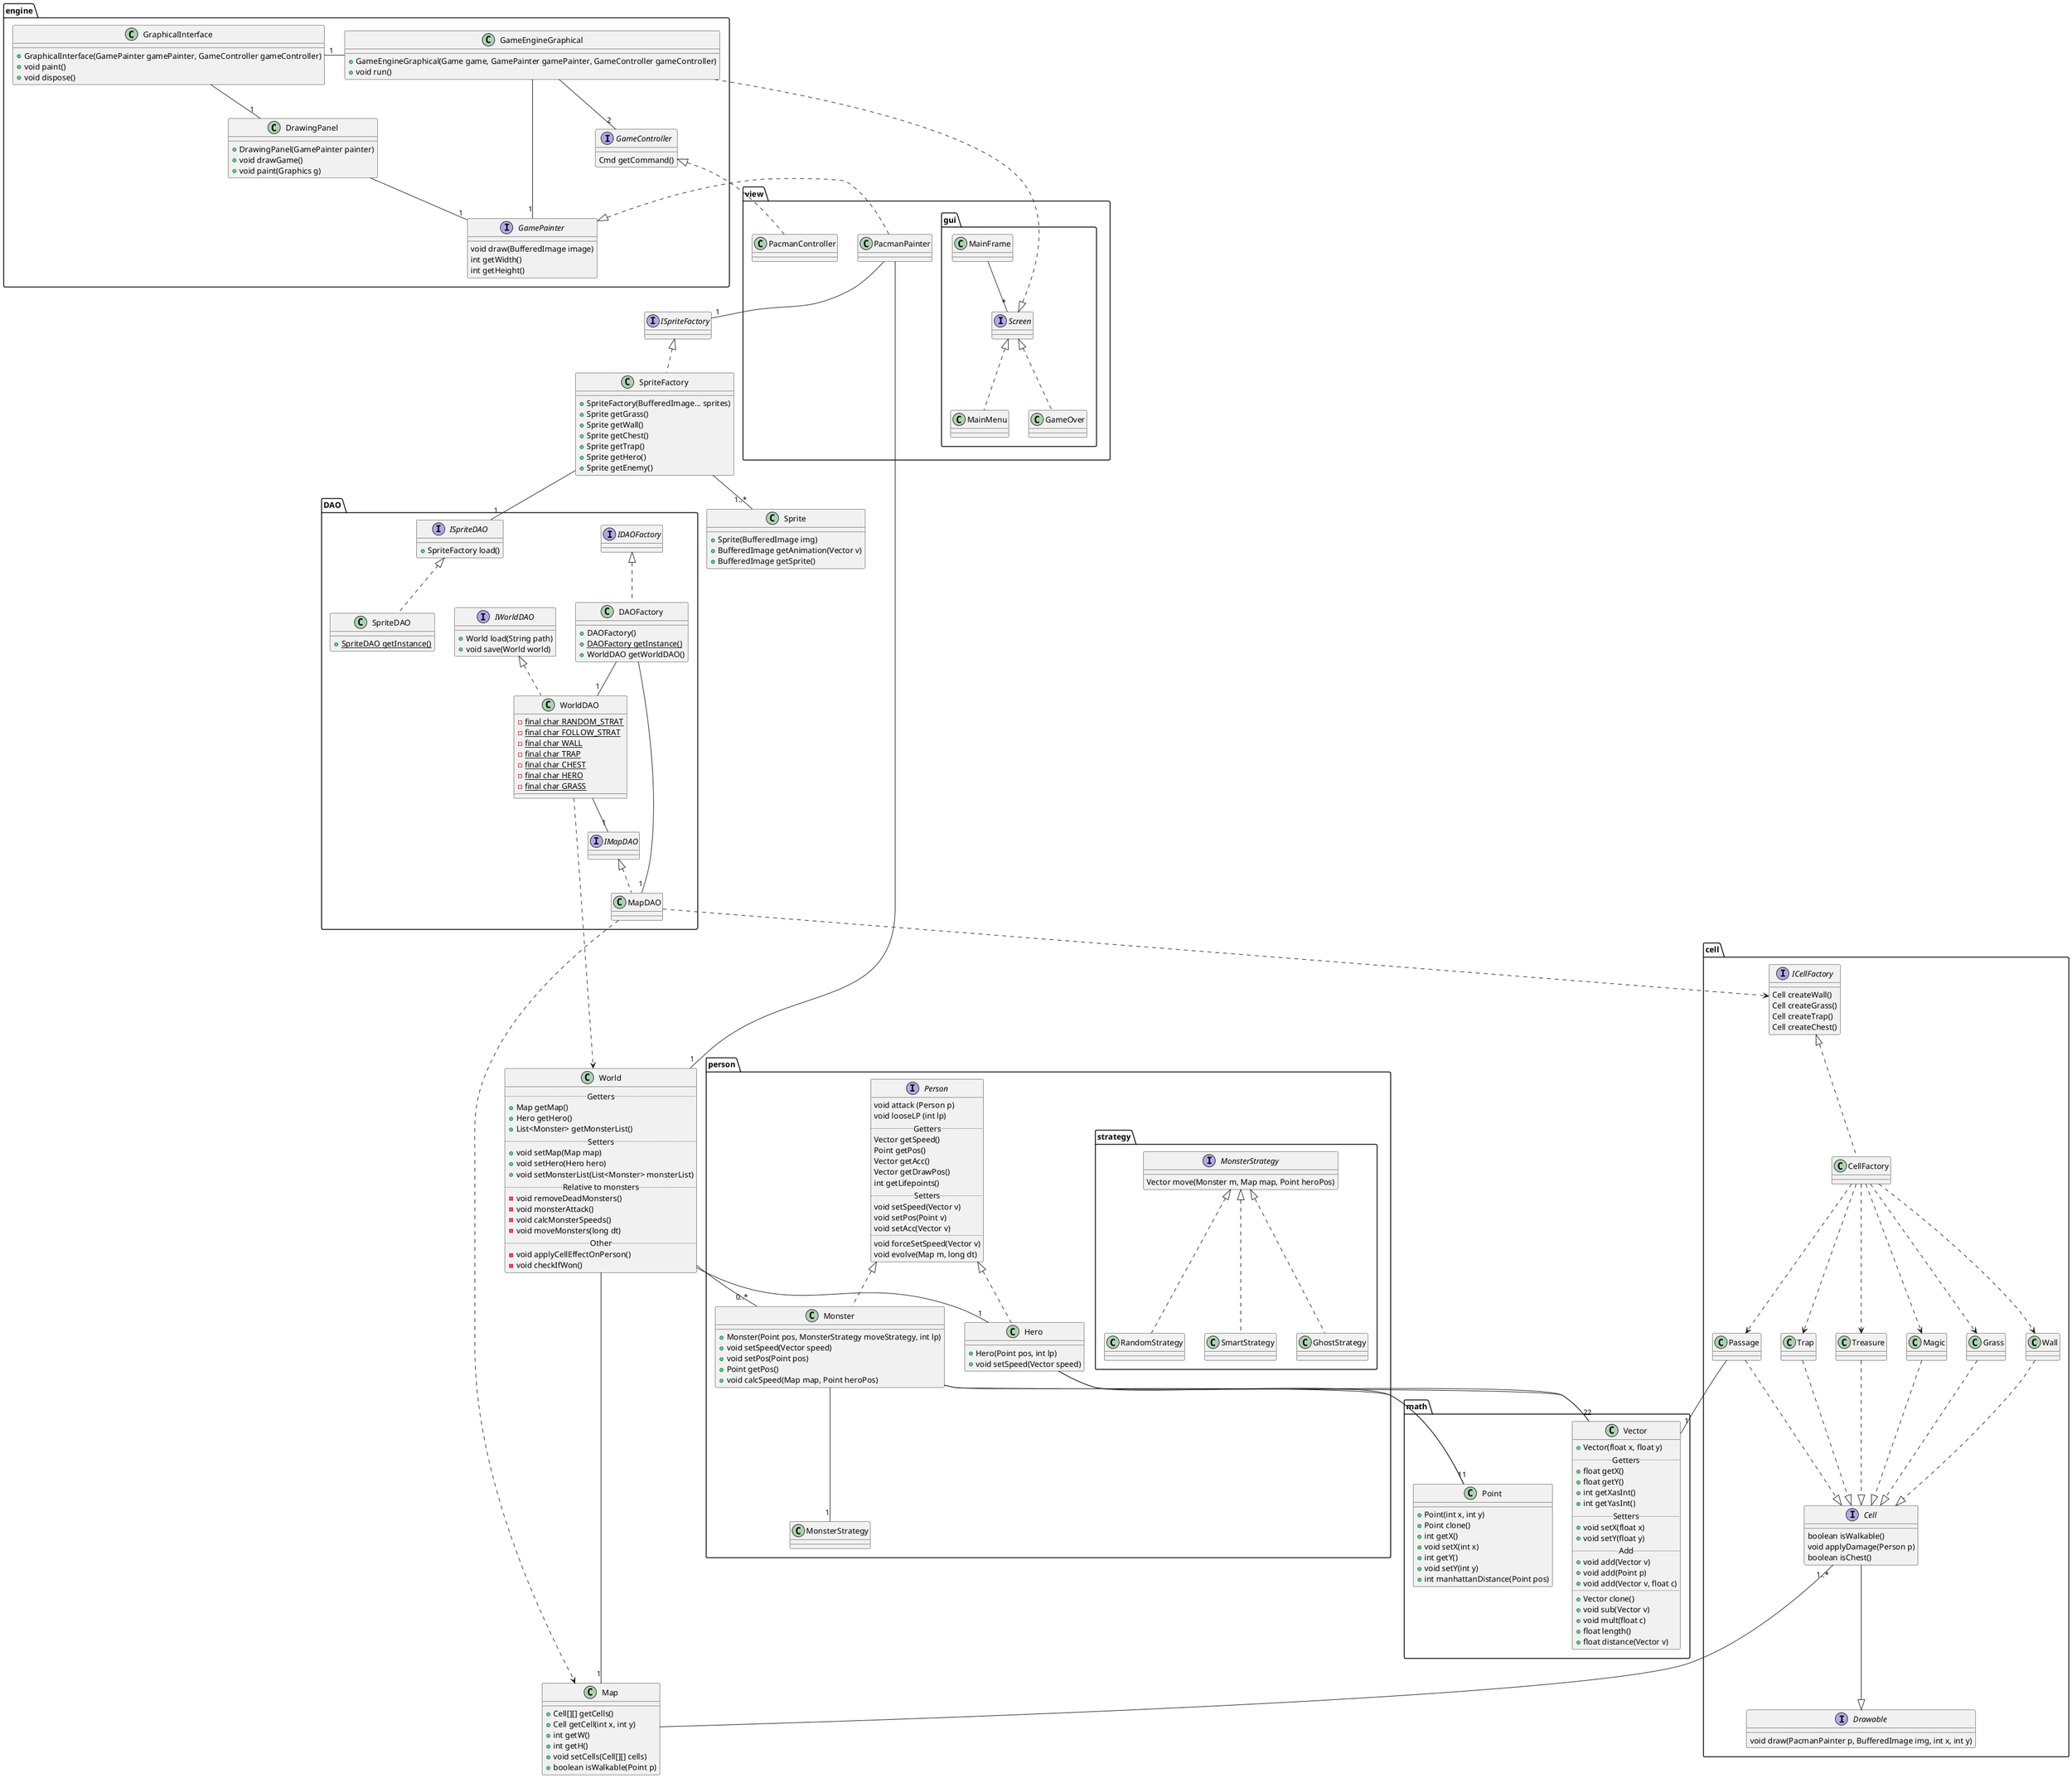 @startuml

package math {
	class Vector {
		+Vector(float x, float y)
		.. Getters ..
		+float getX()
		+float getY()
		+int getXasInt()
		+int getYasInt()
		.. Setters ..
		+void setX(float x)
		+void setY(float y)
		.. Add ..
		+void add(Vector v)
		+void add(Point p)
		+void add(Vector v, float c)
		..
		+Vector clone()
		+void sub(Vector v)
		+void mult(float c)
		+float length()
		+float distance(Vector v)
	}
	class Point {
		+Point(int x, int y)
		+Point clone()
		+int getX()
		+void setX(int x)
		+int getY()
		+void setY(int y)
		+int manhattanDistance(Point pos)
	}
}

package person {
	interface Person {
		void attack (Person p)
    void looseLP (int lp)
		.. Getters ..
    Vector getSpeed()
		Point getPos()
		Vector getAcc()
		Vector getDrawPos()
		int getLifepoints()
		.. Setters ..
    void setSpeed(Vector v)
		void setPos(Point v)
    void setAcc(Vector v)
		..
    void forceSetSpeed(Vector v)
    void evolve(Map m, long dt)
	}

	class Hero {
		+Hero(Point pos, int lp)
		+void setSpeed(Vector speed)
	}

	class Monster {
		+Monster(Point pos, MonsterStrategy moveStrategy, int lp)
		+void setSpeed(Vector speed)
		+void setPos(Point pos)
		+Point getPos()
		+void calcSpeed(Map map, Point heroPos)
	}

	Hero .up.|> Person
	Monster .up.|> Person

	Hero -- "2" Vector
	Hero -- "1" Point
	Monster --   "2" Vector
	Monster --   "1" Point

	Monster -- "1" MonsterStrategy

	package strategy {
		interface MonsterStrategy {
			Vector move(Monster m, Map map, Point heroPos)
		}

		class RandomStrategy
		RandomStrategy .up.|> MonsterStrategy
		SmartStrategy .up.|> MonsterStrategy
		GhostStrategy .up.|> MonsterStrategy
	}
}

class World {
	.. Getters ..
	+Map getMap()
	+Hero getHero()
	+List<Monster> getMonsterList()
	.. Setters ..
	+void setMap(Map map)
	+void setHero(Hero hero)
	+void setMonsterList(List<Monster> monsterList)
	.. Relative to monsters ..
	-void removeDeadMonsters()
	-void monsterAttack()
	-void calcMonsterSpeeds()
	-void moveMonsters(long dt)
	.. Other ..
	-void applyCellEffectOnPerson()
	-void checkIfWon()
}

World -- "1" Hero
World -- "0..*" Monster
World -- "1" Map

package cell{
	interface Cell {
		 boolean isWalkable()
		 void applyDamage(Person p)
		 boolean isChest()
	}

	interface Drawable {
		void draw(PacmanPainter p, BufferedImage img, int x, int y)
	}

	class Wall
	class Trap
	class Treasure
	class Magic
	class Passage
	class Grass

	Wall .down.|> Cell
	Trap .down.|> Cell
	Treasure .down.|> Cell
	Magic .down.|> Cell
	Passage .down.|> Cell
	Grass .down.|> Cell
	Cell --|> Drawable

	Passage -- "1" Vector


	interface ICellFactory {
		Cell createWall()
		Cell createGrass()
		Cell createTrap()
		Cell createChest()
	}

	class CellFactory {
	}

	CellFactory .up.|> ICellFactory
	CellFactory .down.> Passage
	CellFactory .down.> Magic
	CellFactory .down.> Grass
	CellFactory .down.> Wall
	CellFactory .down.> Trap
	CellFactory .down.> Treasure
}

class Map {
	+Cell[][] getCells()
	+Cell getCell(int x, int y)
	+int getW()
	+int getH()
	+void setCells(Cell[][] cells)
	+boolean isWalkable(Point p)
}
Cell "1..*" -down- Map

package DAO {
	interface ISpriteDAO {
		+ SpriteFactory load()
	}

	class SpriteDAO {
		+{static} SpriteDAO getInstance()
	}

	SpriteDAO .up.|> ISpriteDAO


	interface IDAOFactory
	class DAOFactory {
		+DAOFactory()
		+{static} DAOFactory getInstance()
		+WorldDAO getWorldDAO()
	}
	DAOFactory .up.|> IDAOFactory
	DAOFactory -- "1" WorldDAO
	DAOFactory -- "1" MapDAO


	interface IMapDAO
	class MapDAO
	MapDAO .up.|> IMapDAO
	MapDAO ..> Map
	MapDAO ..> ICellFactory


	interface IWorldDAO {
		+World load(String path)
		+void save(World world)
	}

	class WorldDAO {
		-{static} final char RANDOM_STRAT
    -{static} final char FOLLOW_STRAT
    -{static} final char WALL
    -{static} final char TRAP
    -{static} final char CHEST
    -{static} final char HERO
    -{static} final char GRASS
	}
	WorldDAO .up.|> IWorldDAO
	WorldDAO -- "1" IMapDAO
	WorldDAO ..> World
}


class Sprite {
	+Sprite(BufferedImage img)
	+BufferedImage getAnimation(Vector v)
	+BufferedImage getSprite()
}
interface ISpriteFactory
class SpriteFactory {
	+SpriteFactory(BufferedImage... sprites)
	+Sprite getGrass()
  +Sprite getWall()
  +Sprite getChest()
  +Sprite getTrap()
 	+Sprite getHero()
 	+Sprite getEnemy()
}

SpriteFactory .up.|> ISpriteFactory
SpriteFactory -- "1..*" Sprite
SpriteFactory -- "1" ISpriteDAO


package engine {
	interface GamePainter {
		void draw(BufferedImage image)
		int getWidth()
		int getHeight()
	}

	class GameEngineGraphical {
		+GameEngineGraphical(Game game, GamePainter gamePainter, GameController gameController)
		+void run()
	}

	GameEngineGraphical -- "1" GamePainter

	class GraphicalInterface {
		+GraphicalInterface(GamePainter gamePainter, GameController gameController)
		+void paint()
		+void dispose()
	}

	class DrawingPanel {
		+DrawingPanel(GamePainter painter)
		+void drawGame()
		+void paint(Graphics g)
	}

	GameEngineGraphical -right- "1" GraphicalInterface
	GraphicalInterface -- "1" DrawingPanel
	DrawingPanel -- "1" GamePainter

	interface GameController {
		Cmd getCommand()
	}

	GameEngineGraphical -- "2" GameController
}

package view {
	class PacmanPainter
	PacmanPainter -- "1" World
	PacmanPainter .up.|> GamePainter
	PacmanPainter -- "1" ISpriteFactory

	class PacmanController
	PacmanController .up.|> GameController

	package gui {
		interface Screen
		class MainFrame

		MainFrame -- "*" Screen
		GameEngineGraphical .up.|> Screen

		class MainMenu
		MainMenu .up.|> Screen

		class GameOver
		GameOver .up.|> Screen
	}
}

@enduml

